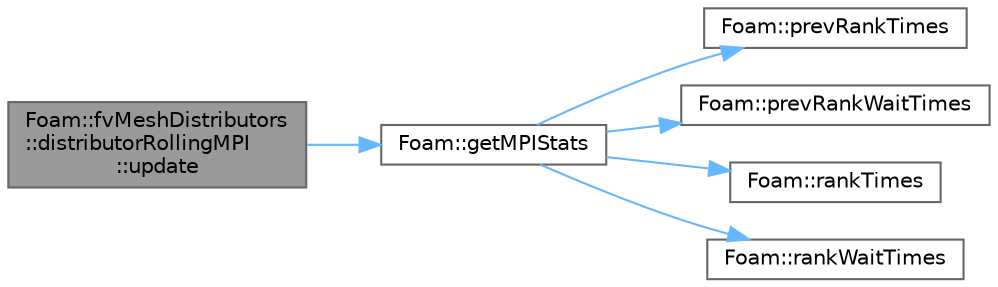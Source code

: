 digraph "Foam::fvMeshDistributors::distributorRollingMPI::update"
{
 // LATEX_PDF_SIZE
  bgcolor="transparent";
  edge [fontname=Helvetica,fontsize=10,labelfontname=Helvetica,labelfontsize=10];
  node [fontname=Helvetica,fontsize=10,shape=box,height=0.2,width=0.4];
  rankdir="LR";
  Node1 [id="Node000001",label="Foam::fvMeshDistributors\l::distributorRollingMPI\l::update",height=0.2,width=0.4,color="gray40", fillcolor="grey60", style="filled", fontcolor="black",tooltip=" "];
  Node1 -> Node2 [id="edge1_Node000001_Node000002",color="steelblue1",style="solid",tooltip=" "];
  Node2 [id="Node000002",label="Foam::getMPIStats",height=0.2,width=0.4,color="grey40", fillcolor="white", style="filled",URL="$namespaceFoam.html#a779c4da5cd9d61fa770b78faf74178e3",tooltip=" "];
  Node2 -> Node3 [id="edge2_Node000002_Node000003",color="steelblue1",style="solid",tooltip=" "];
  Node3 [id="Node000003",label="Foam::prevRankTimes",height=0.2,width=0.4,color="grey40", fillcolor="white", style="filled",URL="$namespaceFoam.html#a062bf82f84bf3078fa2eb1835777c33f",tooltip=" "];
  Node2 -> Node4 [id="edge3_Node000002_Node000004",color="steelblue1",style="solid",tooltip=" "];
  Node4 [id="Node000004",label="Foam::prevRankWaitTimes",height=0.2,width=0.4,color="grey40", fillcolor="white", style="filled",URL="$namespaceFoam.html#a417291a4c78876a1f80a6b6a2aad4634",tooltip=" "];
  Node2 -> Node5 [id="edge4_Node000002_Node000005",color="steelblue1",style="solid",tooltip=" "];
  Node5 [id="Node000005",label="Foam::rankTimes",height=0.2,width=0.4,color="grey40", fillcolor="white", style="filled",URL="$namespaceFoam.html#a08d408856c805b0bb4446710726e009e",tooltip=" "];
  Node2 -> Node6 [id="edge5_Node000002_Node000006",color="steelblue1",style="solid",tooltip=" "];
  Node6 [id="Node000006",label="Foam::rankWaitTimes",height=0.2,width=0.4,color="grey40", fillcolor="white", style="filled",URL="$namespaceFoam.html#a06c8001bcbc4685dfaac232b1dee6646",tooltip=" "];
}
